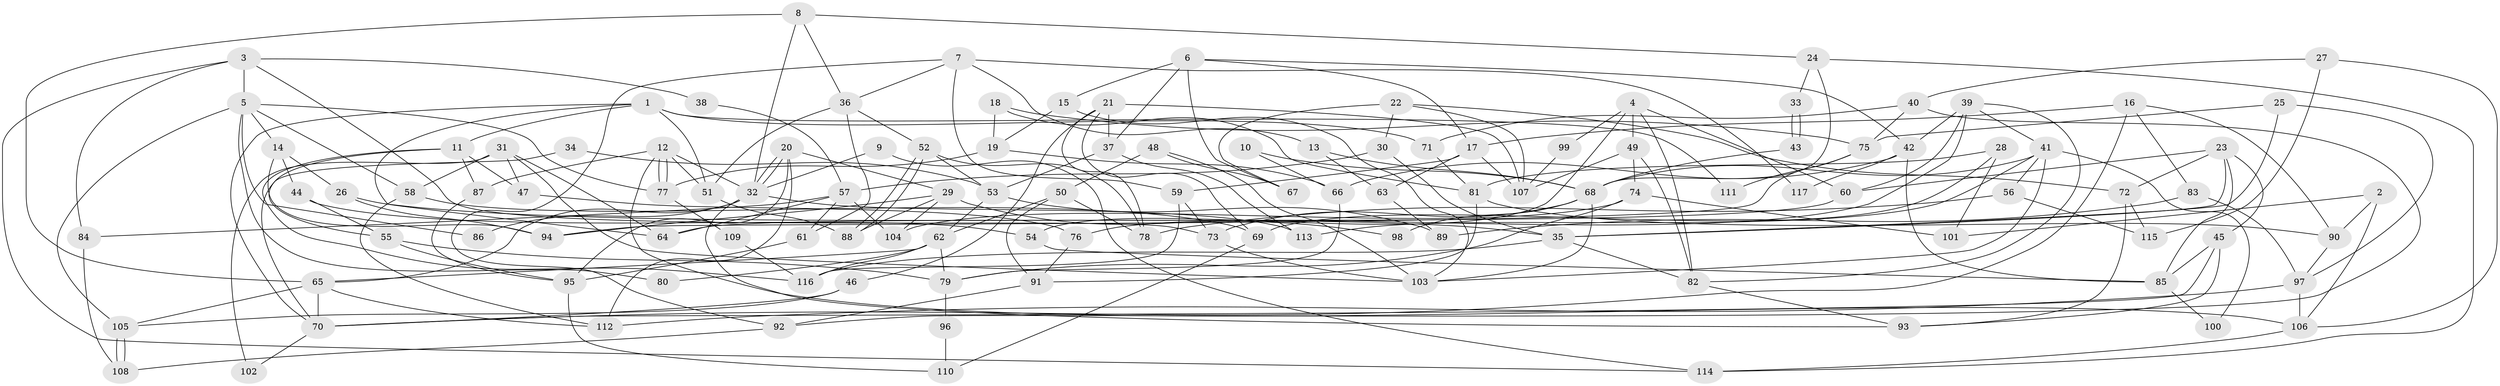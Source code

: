 // coarse degree distribution, {7: 0.13513513513513514, 5: 0.21621621621621623, 9: 0.05405405405405406, 8: 0.02702702702702703, 4: 0.16216216216216217, 2: 0.16216216216216217, 6: 0.13513513513513514, 3: 0.0945945945945946, 11: 0.013513513513513514}
// Generated by graph-tools (version 1.1) at 2025/24/03/03/25 07:24:02]
// undirected, 117 vertices, 234 edges
graph export_dot {
graph [start="1"]
  node [color=gray90,style=filled];
  1;
  2;
  3;
  4;
  5;
  6;
  7;
  8;
  9;
  10;
  11;
  12;
  13;
  14;
  15;
  16;
  17;
  18;
  19;
  20;
  21;
  22;
  23;
  24;
  25;
  26;
  27;
  28;
  29;
  30;
  31;
  32;
  33;
  34;
  35;
  36;
  37;
  38;
  39;
  40;
  41;
  42;
  43;
  44;
  45;
  46;
  47;
  48;
  49;
  50;
  51;
  52;
  53;
  54;
  55;
  56;
  57;
  58;
  59;
  60;
  61;
  62;
  63;
  64;
  65;
  66;
  67;
  68;
  69;
  70;
  71;
  72;
  73;
  74;
  75;
  76;
  77;
  78;
  79;
  80;
  81;
  82;
  83;
  84;
  85;
  86;
  87;
  88;
  89;
  90;
  91;
  92;
  93;
  94;
  95;
  96;
  97;
  98;
  99;
  100;
  101;
  102;
  103;
  104;
  105;
  106;
  107;
  108;
  109;
  110;
  111;
  112;
  113;
  114;
  115;
  116;
  117;
  1 -- 70;
  1 -- 64;
  1 -- 11;
  1 -- 51;
  1 -- 71;
  1 -- 111;
  2 -- 106;
  2 -- 101;
  2 -- 90;
  3 -- 114;
  3 -- 73;
  3 -- 5;
  3 -- 38;
  3 -- 84;
  4 -- 49;
  4 -- 60;
  4 -- 54;
  4 -- 82;
  4 -- 99;
  5 -- 105;
  5 -- 14;
  5 -- 58;
  5 -- 77;
  5 -- 80;
  5 -- 86;
  6 -- 17;
  6 -- 67;
  6 -- 15;
  6 -- 37;
  6 -- 42;
  7 -- 59;
  7 -- 36;
  7 -- 13;
  7 -- 92;
  7 -- 117;
  8 -- 65;
  8 -- 32;
  8 -- 24;
  8 -- 36;
  9 -- 32;
  9 -- 114;
  10 -- 68;
  10 -- 66;
  11 -- 55;
  11 -- 47;
  11 -- 87;
  11 -- 116;
  12 -- 77;
  12 -- 77;
  12 -- 51;
  12 -- 32;
  12 -- 87;
  12 -- 106;
  13 -- 68;
  13 -- 63;
  14 -- 26;
  14 -- 44;
  14 -- 94;
  15 -- 19;
  15 -- 103;
  16 -- 70;
  16 -- 17;
  16 -- 83;
  16 -- 90;
  17 -- 107;
  17 -- 63;
  17 -- 59;
  18 -- 81;
  18 -- 75;
  18 -- 19;
  19 -- 77;
  19 -- 66;
  20 -- 32;
  20 -- 32;
  20 -- 95;
  20 -- 29;
  20 -- 112;
  21 -- 78;
  21 -- 37;
  21 -- 46;
  21 -- 69;
  21 -- 107;
  22 -- 72;
  22 -- 30;
  22 -- 67;
  22 -- 107;
  23 -- 35;
  23 -- 60;
  23 -- 45;
  23 -- 72;
  23 -- 85;
  24 -- 68;
  24 -- 33;
  24 -- 114;
  25 -- 35;
  25 -- 97;
  25 -- 75;
  26 -- 35;
  26 -- 94;
  27 -- 106;
  27 -- 40;
  27 -- 115;
  28 -- 69;
  28 -- 81;
  28 -- 101;
  29 -- 88;
  29 -- 94;
  29 -- 98;
  29 -- 104;
  30 -- 35;
  30 -- 57;
  31 -- 58;
  31 -- 103;
  31 -- 47;
  31 -- 64;
  31 -- 102;
  32 -- 65;
  32 -- 86;
  32 -- 93;
  32 -- 113;
  33 -- 43;
  33 -- 43;
  34 -- 53;
  34 -- 70;
  35 -- 116;
  35 -- 82;
  36 -- 52;
  36 -- 51;
  36 -- 61;
  37 -- 113;
  37 -- 53;
  38 -- 57;
  39 -- 41;
  39 -- 82;
  39 -- 42;
  39 -- 60;
  39 -- 76;
  40 -- 75;
  40 -- 71;
  40 -- 92;
  41 -- 103;
  41 -- 56;
  41 -- 68;
  41 -- 100;
  41 -- 113;
  42 -- 66;
  42 -- 85;
  42 -- 117;
  43 -- 68;
  44 -- 54;
  44 -- 55;
  45 -- 85;
  45 -- 70;
  45 -- 93;
  46 -- 105;
  46 -- 70;
  47 -- 76;
  48 -- 50;
  48 -- 103;
  48 -- 67;
  49 -- 107;
  49 -- 82;
  49 -- 74;
  50 -- 91;
  50 -- 62;
  50 -- 78;
  51 -- 88;
  52 -- 53;
  52 -- 88;
  52 -- 88;
  52 -- 78;
  53 -- 62;
  53 -- 89;
  54 -- 85;
  55 -- 95;
  55 -- 79;
  56 -- 78;
  56 -- 115;
  57 -- 84;
  57 -- 104;
  57 -- 61;
  57 -- 64;
  58 -- 112;
  58 -- 69;
  59 -- 116;
  59 -- 73;
  60 -- 64;
  61 -- 95;
  62 -- 65;
  62 -- 79;
  62 -- 80;
  62 -- 116;
  63 -- 89;
  65 -- 70;
  65 -- 105;
  65 -- 112;
  66 -- 79;
  68 -- 103;
  68 -- 73;
  68 -- 98;
  69 -- 110;
  70 -- 102;
  71 -- 81;
  72 -- 93;
  72 -- 115;
  73 -- 103;
  74 -- 79;
  74 -- 101;
  74 -- 104;
  75 -- 94;
  75 -- 111;
  76 -- 91;
  77 -- 109;
  79 -- 96;
  81 -- 91;
  81 -- 90;
  82 -- 93;
  83 -- 97;
  83 -- 89;
  84 -- 108;
  85 -- 100;
  87 -- 95;
  90 -- 97;
  91 -- 92;
  92 -- 108;
  95 -- 110;
  96 -- 110;
  97 -- 112;
  97 -- 106;
  99 -- 107;
  105 -- 108;
  105 -- 108;
  106 -- 114;
  109 -- 116;
}
